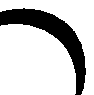 beginfig(0)

path pth;
pen pn;
pth=fullcircle slanted .25 scaled 2cm;
pn=penrazor rotated 60 scaled 6bp;
draw pth withpen pn;
for t:=0 step .25 until length(pth):
	draw makepath(pn) shifted point t of pth withcolor black;
endfor

endfig
